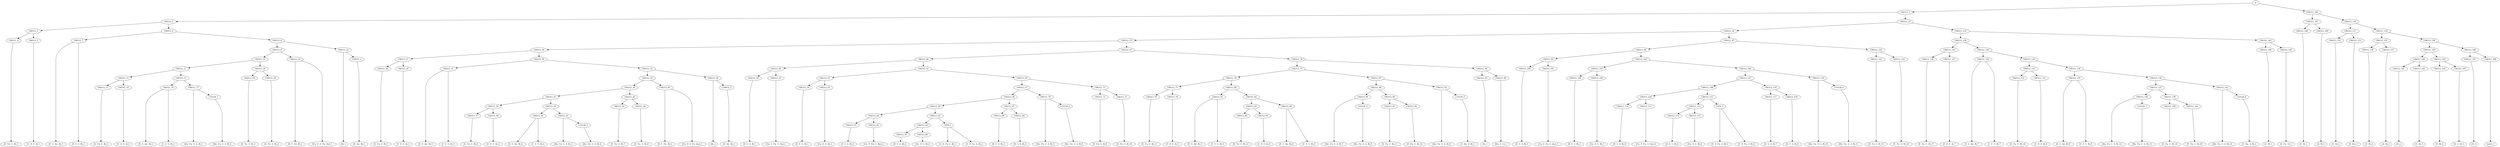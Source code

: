 digraph sample{
"S" -> "C84312_1";
"C84312_1" -> "C84312_2";
"C84312_2" -> "C84312_3";
"C84312_3" -> "C84312_4";
"C84312_4" -> "[E  Fis  G  B]_1";
"C84312_3" -> "C84312_5";
"C84312_5" -> "[C  D  E  A]_1";
"C84312_2" -> "C84312_6";
"C84312_6" -> "C84312_7";
"C84312_7" -> "[E  G  Ais  B]_1";
"C84312_7" -> "[C  E  G  B]_1";
"C84312_6" -> "C84312_8";
"C84312_8" -> "C84312_9";
"C84312_9" -> "C84312_10";
"C84312_10" -> "C84312_11";
"C84312_11" -> "C84312_12";
"C84312_12" -> "C84312_13";
"C84312_13" -> "[E  Fis  G  B]_2";
"C84312_12" -> "C84312_14";
"C84312_14" -> "[C  D  E  A]_2";
"C84312_11" -> "C84312_15";
"C84312_15" -> "C84312_16";
"C84312_16" -> "[E  G  Ais  B]_2";
"C84312_16" -> "[C  E  G  B]_2";
"C84312_15" -> "C84312_17";
"C84312_17" -> "[Dis  Fis  G  A  B]_1";
"C84312_17" -> "C10128_1";
"C10128_1" -> "[Dis  Fis  G  A  B]_2";
"C84312_10" -> "C84312_18";
"C84312_18" -> "C84312_19";
"C84312_19" -> "[E  Fis  G  B]_3";
"C84312_18" -> "C84312_20";
"C84312_20" -> "[E  Fis  G  B]_4";
"C84312_9" -> "C84312_21";
"C84312_21" -> "[D  E  Fis  B]_1";
"C84312_21" -> "[Cis  D  E  Fis  Ais]_1";
"C84312_8" -> "C84312_22";
"C84312_22" -> "[B]_1";
"C84312_22" -> "C20672_1";
"C20672_1" -> "[D  Ais  B]_1";
"C84312_1" -> "C84312_23";
"C84312_23" -> "C84312_24";
"C84312_24" -> "C84312_25";
"C84312_25" -> "C84312_26";
"C84312_26" -> "C84312_27";
"C84312_27" -> "C84312_28";
"C84312_28" -> "[E  Fis  G  B]_5";
"C84312_27" -> "C84312_29";
"C84312_29" -> "[C  D  E  A]_3";
"C84312_26" -> "C84312_30";
"C84312_30" -> "C84312_31";
"C84312_31" -> "[E  G  Ais  B]_3";
"C84312_31" -> "[C  E  G  B]_3";
"C84312_30" -> "C84312_32";
"C84312_32" -> "C84312_33";
"C84312_33" -> "C84312_34";
"C84312_34" -> "C84312_35";
"C84312_35" -> "C84312_36";
"C84312_36" -> "C84312_37";
"C84312_37" -> "[E  Fis  G  B]_6";
"C84312_36" -> "C84312_38";
"C84312_38" -> "[C  D  E  A]_4";
"C84312_35" -> "C84312_39";
"C84312_39" -> "C84312_40";
"C84312_40" -> "[E  G  Ais  B]_4";
"C84312_40" -> "[C  E  G  B]_4";
"C84312_39" -> "C84312_41";
"C84312_41" -> "[Dis  Fis  G  A  B]_3";
"C84312_41" -> "C10128_2";
"C10128_2" -> "[Dis  Fis  G  A  B]_4";
"C84312_34" -> "C84312_42";
"C84312_42" -> "C84312_43";
"C84312_43" -> "[E  Fis  G  B]_7";
"C84312_42" -> "C84312_44";
"C84312_44" -> "[E  Fis  G  B]_8";
"C84312_33" -> "C84312_45";
"C84312_45" -> "[D  E  Fis  B]_2";
"C84312_45" -> "[Cis  D  E  Fis  Ais]_2";
"C84312_32" -> "C84312_46";
"C84312_46" -> "[B]_2";
"C84312_46" -> "C20672_2";
"C20672_2" -> "[D  Ais  B]_2";
"C84312_25" -> "C84312_47";
"C84312_47" -> "C84312_48";
"C84312_48" -> "C84312_49";
"C84312_49" -> "C84312_50";
"C84312_50" -> "[D  G  A  B]_1";
"C84312_49" -> "C84312_51";
"C84312_51" -> "[Cis  E  Fis  G  Ais]_1";
"C84312_48" -> "C84312_52";
"C84312_52" -> "C84312_53";
"C84312_53" -> "C84312_54";
"C84312_54" -> "[D  E  G  B]_1";
"C84312_53" -> "C84312_55";
"C84312_55" -> "[Cis  D  G  B]_1";
"C84312_52" -> "C84312_56";
"C84312_56" -> "C84312_57";
"C84312_57" -> "C84312_58";
"C84312_58" -> "C84312_59";
"C84312_59" -> "C84312_60";
"C84312_60" -> "C84312_61";
"C84312_61" -> "[D  G  A  B]_2";
"C84312_60" -> "C84312_62";
"C84312_62" -> "[Cis  E  Fis  G  Ais]_2";
"C84312_59" -> "C84312_63";
"C84312_63" -> "C84312_64";
"C84312_64" -> "C84312_65";
"C84312_65" -> "[D  E  G  B]_2";
"C84312_64" -> "C84312_66";
"C84312_66" -> "[Cis  D  G  B]_2";
"C84312_63" -> "C855_1";
"C855_1" -> "[C  D  Fis  A  B]_1";
"C855_1" -> "[C  D  Fis  A  B]_2";
"C84312_58" -> "C84312_67";
"C84312_67" -> "C84312_68";
"C84312_68" -> "[D  G  A  B]_3";
"C84312_67" -> "C84312_69";
"C84312_69" -> "[D  G  A  B]_4";
"C84312_57" -> "C84312_70";
"C84312_70" -> "[Dis  Fis  G  A  B]_5";
"C84312_70" -> "C10128_3";
"C10128_3" -> "[Dis  Fis  G  A  B]_6";
"C84312_56" -> "C84312_71";
"C84312_71" -> "C84312_72";
"C84312_72" -> "[E  Fis  G  B]_9";
"C84312_71" -> "C84312_73";
"C84312_73" -> "[E  Fis  G  B]_10";
"C84312_47" -> "C84312_74";
"C84312_74" -> "C84312_75";
"C84312_75" -> "C84312_76";
"C84312_76" -> "C84312_77";
"C84312_77" -> "C84312_78";
"C84312_78" -> "[E  Fis  G  B]_11";
"C84312_77" -> "C84312_79";
"C84312_79" -> "[C  D  E  A]_5";
"C84312_76" -> "C84312_80";
"C84312_80" -> "C84312_81";
"C84312_81" -> "[E  G  Ais  B]_5";
"C84312_81" -> "[C  E  G  B]_5";
"C84312_80" -> "C84312_82";
"C84312_82" -> "C84312_83";
"C84312_83" -> "C84312_84";
"C84312_84" -> "[E  Fis  G  B]_12";
"C84312_83" -> "C84312_85";
"C84312_85" -> "[C  D  E  A]_6";
"C84312_82" -> "C84312_86";
"C84312_86" -> "[E  G  Ais  B]_6";
"C84312_86" -> "[C  E  G  B]_6";
"C84312_75" -> "C84312_87";
"C84312_87" -> "C84312_88";
"C84312_88" -> "C84312_89";
"C84312_89" -> "[Dis  Fis  G  A  B]_7";
"C84312_89" -> "C10128_4";
"C10128_4" -> "[Dis  Fis  G  A  B]_8";
"C84312_88" -> "C84312_90";
"C84312_90" -> "C84312_91";
"C84312_91" -> "[E  Fis  G  B]_13";
"C84312_90" -> "C84312_92";
"C84312_92" -> "[E  Fis  G  B]_14";
"C84312_87" -> "C84312_93";
"C84312_93" -> "[Dis  Fis  G  A  B]_9";
"C84312_93" -> "C10128_5";
"C10128_5" -> "[C  Dis  A  B]_1";
"C84312_74" -> "C84312_94";
"C84312_94" -> "C84312_95";
"C84312_95" -> "[E]_1";
"C84312_94" -> "C84312_96";
"C84312_96" -> "[Dis  E  G]_1";
"C84312_24" -> "C84312_97";
"C84312_97" -> "C84312_98";
"C84312_98" -> "C84312_99";
"C84312_99" -> "C84312_100";
"C84312_100" -> "[D  G  A  B]_5";
"C84312_99" -> "C84312_101";
"C84312_101" -> "[Cis  E  Fis  G  Ais]_3";
"C84312_98" -> "C84312_102";
"C84312_102" -> "C84312_103";
"C84312_103" -> "C84312_104";
"C84312_104" -> "[D  E  G  B]_3";
"C84312_103" -> "C84312_105";
"C84312_105" -> "[Cis  D  G  B]_3";
"C84312_102" -> "C84312_106";
"C84312_106" -> "C84312_107";
"C84312_107" -> "C84312_108";
"C84312_108" -> "C84312_109";
"C84312_109" -> "C84312_110";
"C84312_110" -> "[D  G  A  B]_6";
"C84312_109" -> "C84312_111";
"C84312_111" -> "[Cis  E  Fis  G  Ais]_4";
"C84312_108" -> "C84312_112";
"C84312_112" -> "C84312_113";
"C84312_113" -> "C84312_114";
"C84312_114" -> "[D  E  G  B]_4";
"C84312_113" -> "C84312_115";
"C84312_115" -> "[Cis  D  G  B]_4";
"C84312_112" -> "C855_2";
"C855_2" -> "[C  D  Fis  A  B]_3";
"C855_2" -> "[C  D  Fis  A  B]_4";
"C84312_107" -> "C84312_116";
"C84312_116" -> "C84312_117";
"C84312_117" -> "[D  G  A  B]_7";
"C84312_116" -> "C84312_118";
"C84312_118" -> "[D  G  A  B]_8";
"C84312_106" -> "C84312_119";
"C84312_119" -> "[Dis  Fis  G  A  B]_10";
"C84312_119" -> "C10128_6";
"C10128_6" -> "[Dis  Fis  G  A  B]_11";
"C84312_97" -> "C84312_120";
"C84312_120" -> "C84312_121";
"C84312_121" -> "[E  Fis  G  B]_15";
"C84312_120" -> "C84312_122";
"C84312_122" -> "[E  Fis  G  B]_16";
"C84312_23" -> "C84312_123";
"C84312_123" -> "C84312_124";
"C84312_124" -> "C84312_125";
"C84312_125" -> "C84312_126";
"C84312_126" -> "[E  Fis  G  B]_17";
"C84312_125" -> "C84312_127";
"C84312_127" -> "[C  D  E  A]_7";
"C84312_124" -> "C84312_128";
"C84312_128" -> "C84312_129";
"C84312_129" -> "[E  G  Ais  B]_7";
"C84312_129" -> "[C  E  G  B]_7";
"C84312_128" -> "C84312_130";
"C84312_130" -> "C84312_131";
"C84312_131" -> "C84312_132";
"C84312_132" -> "[E  Fis  G  B]_18";
"C84312_131" -> "C84312_133";
"C84312_133" -> "[C  D  E  A]_8";
"C84312_130" -> "C84312_134";
"C84312_134" -> "C84312_135";
"C84312_135" -> "[E  G  Ais  B]_8";
"C84312_135" -> "[C  E  G  B]_8";
"C84312_134" -> "C84312_136";
"C84312_136" -> "C84312_137";
"C84312_137" -> "C84312_138";
"C84312_138" -> "[Dis  Fis  G  A  B]_12";
"C84312_138" -> "C10128_7";
"C10128_7" -> "[Dis  Fis  G  A  B]_13";
"C84312_137" -> "C84312_139";
"C84312_139" -> "C84312_140";
"C84312_140" -> "[E  Fis  G  B]_19";
"C84312_139" -> "C84312_141";
"C84312_141" -> "[E  Fis  G  B]_20";
"C84312_136" -> "C84312_142";
"C84312_142" -> "[Dis  Fis  G  A  B]_14";
"C84312_142" -> "C10128_8";
"C10128_8" -> "[C  Dis  A  B]_2";
"C84312_123" -> "C84312_143";
"C84312_143" -> "C84312_144";
"C84312_144" -> "[C  D]_1";
"C84312_143" -> "C84312_145";
"C84312_145" -> "[E  Fis  G]_1";
"S" -> "C84312_146";
"C84312_146" -> "C84312_147";
"C84312_147" -> "C84312_148";
"C84312_148" -> "[C  B]_1";
"C84312_147" -> "C84312_149";
"C84312_149" -> "[A  B]_1";
"C84312_146" -> "C84312_150";
"C84312_150" -> "C84312_151";
"C84312_151" -> "C84312_152";
"C84312_152" -> "[C  D]_2";
"C84312_151" -> "C84312_153";
"C84312_153" -> "[E  Fis]_1";
"C84312_150" -> "C84312_154";
"C84312_154" -> "C84312_155";
"C84312_155" -> "C84312_156";
"C84312_156" -> "[C  B]_2";
"C84312_155" -> "C84312_157";
"C84312_157" -> "[A  B]_2";
"C84312_154" -> "C84312_158";
"C84312_158" -> "C84312_159";
"C84312_159" -> "C84312_160";
"C84312_160" -> "C84312_161";
"C84312_161" -> "[E]_2";
"C84312_160" -> "C84312_162";
"C84312_162" -> "[C  B]_3";
"C84312_159" -> "C84312_163";
"C84312_163" -> "C84312_164";
"C84312_164" -> "[C  B]_4";
"C84312_163" -> "C84312_165";
"C84312_165" -> "[E  G  B]_1";
"C84312_158" -> "C84312_166";
"C84312_166" -> "C84312_167";
"C84312_167" -> "[E]_3";
"C84312_166" -> "C84312_168";
"C84312_168" -> "[rest]_1";

{rank = min; "S";}
{rank = same; "C84312_1"; "C84312_146";}
{rank = same; "C84312_2"; "C84312_23"; "C84312_147"; "C84312_150";}
{rank = same; "C84312_3"; "C84312_6"; "C84312_24"; "C84312_123"; "C84312_148"; "C84312_149"; "C84312_151"; "C84312_154";}
{rank = same; "C84312_4"; "C84312_5"; "C84312_7"; "C84312_8"; "C84312_25"; "C84312_97"; "C84312_124"; "C84312_143"; "C84312_152"; "C84312_153"; "C84312_155"; "C84312_158";}
{rank = same; "C84312_9"; "C84312_22"; "C84312_26"; "C84312_47"; "C84312_98"; "C84312_120"; "C84312_125"; "C84312_128"; "C84312_144"; "C84312_145"; "C84312_156"; "C84312_157"; "C84312_159"; "C84312_166";}
{rank = same; "C84312_10"; "C84312_21"; "C20672_1"; "C84312_27"; "C84312_30"; "C84312_48"; "C84312_74"; "C84312_99"; "C84312_102"; "C84312_121"; "C84312_122"; "C84312_126"; "C84312_127"; "C84312_129"; "C84312_130"; "C84312_160"; "C84312_163"; "C84312_167"; "C84312_168";}
{rank = same; "C84312_11"; "C84312_18"; "C84312_28"; "C84312_29"; "C84312_31"; "C84312_32"; "C84312_49"; "C84312_52"; "C84312_75"; "C84312_94"; "C84312_100"; "C84312_101"; "C84312_103"; "C84312_106"; "C84312_131"; "C84312_134"; "C84312_161"; "C84312_162"; "C84312_164"; "C84312_165";}
{rank = same; "C84312_12"; "C84312_15"; "C84312_19"; "C84312_20"; "C84312_33"; "C84312_46"; "C84312_50"; "C84312_51"; "C84312_53"; "C84312_56"; "C84312_76"; "C84312_87"; "C84312_95"; "C84312_96"; "C84312_104"; "C84312_105"; "C84312_107"; "C84312_119"; "C84312_132"; "C84312_133"; "C84312_135"; "C84312_136";}
{rank = same; "C84312_13"; "C84312_14"; "C84312_16"; "C84312_17"; "C84312_34"; "C84312_45"; "C20672_2"; "C84312_54"; "C84312_55"; "C84312_57"; "C84312_71"; "C84312_77"; "C84312_80"; "C84312_88"; "C84312_93"; "C84312_108"; "C84312_116"; "C10128_6"; "C84312_137"; "C84312_142";}
{rank = same; "C10128_1"; "C84312_35"; "C84312_42"; "C84312_58"; "C84312_70"; "C84312_72"; "C84312_73"; "C84312_78"; "C84312_79"; "C84312_81"; "C84312_82"; "C84312_89"; "C84312_90"; "C10128_5"; "C84312_109"; "C84312_112"; "C84312_117"; "C84312_118"; "C84312_138"; "C84312_139"; "C10128_8";}
{rank = same; "C84312_36"; "C84312_39"; "C84312_43"; "C84312_44"; "C84312_59"; "C84312_67"; "C10128_3"; "C84312_83"; "C84312_86"; "C10128_4"; "C84312_91"; "C84312_92"; "C84312_110"; "C84312_111"; "C84312_113"; "C855_2"; "C10128_7"; "C84312_140"; "C84312_141";}
{rank = same; "C84312_37"; "C84312_38"; "C84312_40"; "C84312_41"; "C84312_60"; "C84312_63"; "C84312_68"; "C84312_69"; "C84312_84"; "C84312_85"; "C84312_114"; "C84312_115";}
{rank = same; "C10128_2"; "C84312_61"; "C84312_62"; "C84312_64"; "C855_1";}
{rank = same; "C84312_65"; "C84312_66";}
{rank = same; "[A  B]_1"; "[A  B]_2"; "[B]_1"; "[B]_2"; "[C  B]_1"; "[C  B]_2"; "[C  B]_3"; "[C  B]_4"; "[C  D  E  A]_1"; "[C  D  E  A]_2"; "[C  D  E  A]_3"; "[C  D  E  A]_4"; "[C  D  E  A]_5"; "[C  D  E  A]_6"; "[C  D  E  A]_7"; "[C  D  E  A]_8"; "[C  D  Fis  A  B]_1"; "[C  D  Fis  A  B]_2"; "[C  D  Fis  A  B]_3"; "[C  D  Fis  A  B]_4"; "[C  D]_1"; "[C  D]_2"; "[C  Dis  A  B]_1"; "[C  Dis  A  B]_2"; "[C  E  G  B]_1"; "[C  E  G  B]_2"; "[C  E  G  B]_3"; "[C  E  G  B]_4"; "[C  E  G  B]_5"; "[C  E  G  B]_6"; "[C  E  G  B]_7"; "[C  E  G  B]_8"; "[Cis  D  E  Fis  Ais]_1"; "[Cis  D  E  Fis  Ais]_2"; "[Cis  D  G  B]_1"; "[Cis  D  G  B]_2"; "[Cis  D  G  B]_3"; "[Cis  D  G  B]_4"; "[Cis  E  Fis  G  Ais]_1"; "[Cis  E  Fis  G  Ais]_2"; "[Cis  E  Fis  G  Ais]_3"; "[Cis  E  Fis  G  Ais]_4"; "[D  Ais  B]_1"; "[D  Ais  B]_2"; "[D  E  Fis  B]_1"; "[D  E  Fis  B]_2"; "[D  E  G  B]_1"; "[D  E  G  B]_2"; "[D  E  G  B]_3"; "[D  E  G  B]_4"; "[D  G  A  B]_1"; "[D  G  A  B]_2"; "[D  G  A  B]_3"; "[D  G  A  B]_4"; "[D  G  A  B]_5"; "[D  G  A  B]_6"; "[D  G  A  B]_7"; "[D  G  A  B]_8"; "[Dis  E  G]_1"; "[Dis  Fis  G  A  B]_1"; "[Dis  Fis  G  A  B]_2"; "[Dis  Fis  G  A  B]_3"; "[Dis  Fis  G  A  B]_4"; "[Dis  Fis  G  A  B]_5"; "[Dis  Fis  G  A  B]_6"; "[Dis  Fis  G  A  B]_7"; "[Dis  Fis  G  A  B]_8"; "[Dis  Fis  G  A  B]_9"; "[Dis  Fis  G  A  B]_10"; "[Dis  Fis  G  A  B]_11"; "[Dis  Fis  G  A  B]_12"; "[Dis  Fis  G  A  B]_13"; "[Dis  Fis  G  A  B]_14"; "[E  Fis  G  B]_1"; "[E  Fis  G  B]_2"; "[E  Fis  G  B]_3"; "[E  Fis  G  B]_4"; "[E  Fis  G  B]_5"; "[E  Fis  G  B]_6"; "[E  Fis  G  B]_7"; "[E  Fis  G  B]_8"; "[E  Fis  G  B]_9"; "[E  Fis  G  B]_10"; "[E  Fis  G  B]_11"; "[E  Fis  G  B]_12"; "[E  Fis  G  B]_13"; "[E  Fis  G  B]_14"; "[E  Fis  G  B]_15"; "[E  Fis  G  B]_16"; "[E  Fis  G  B]_17"; "[E  Fis  G  B]_18"; "[E  Fis  G  B]_19"; "[E  Fis  G  B]_20"; "[E  Fis  G]_1"; "[E  Fis]_1"; "[E  G  Ais  B]_1"; "[E  G  Ais  B]_2"; "[E  G  Ais  B]_3"; "[E  G  Ais  B]_4"; "[E  G  Ais  B]_5"; "[E  G  Ais  B]_6"; "[E  G  Ais  B]_7"; "[E  G  Ais  B]_8"; "[E  G  B]_1"; "[E]_1"; "[E]_2"; "[E]_3"; "[rest]_1";}
}